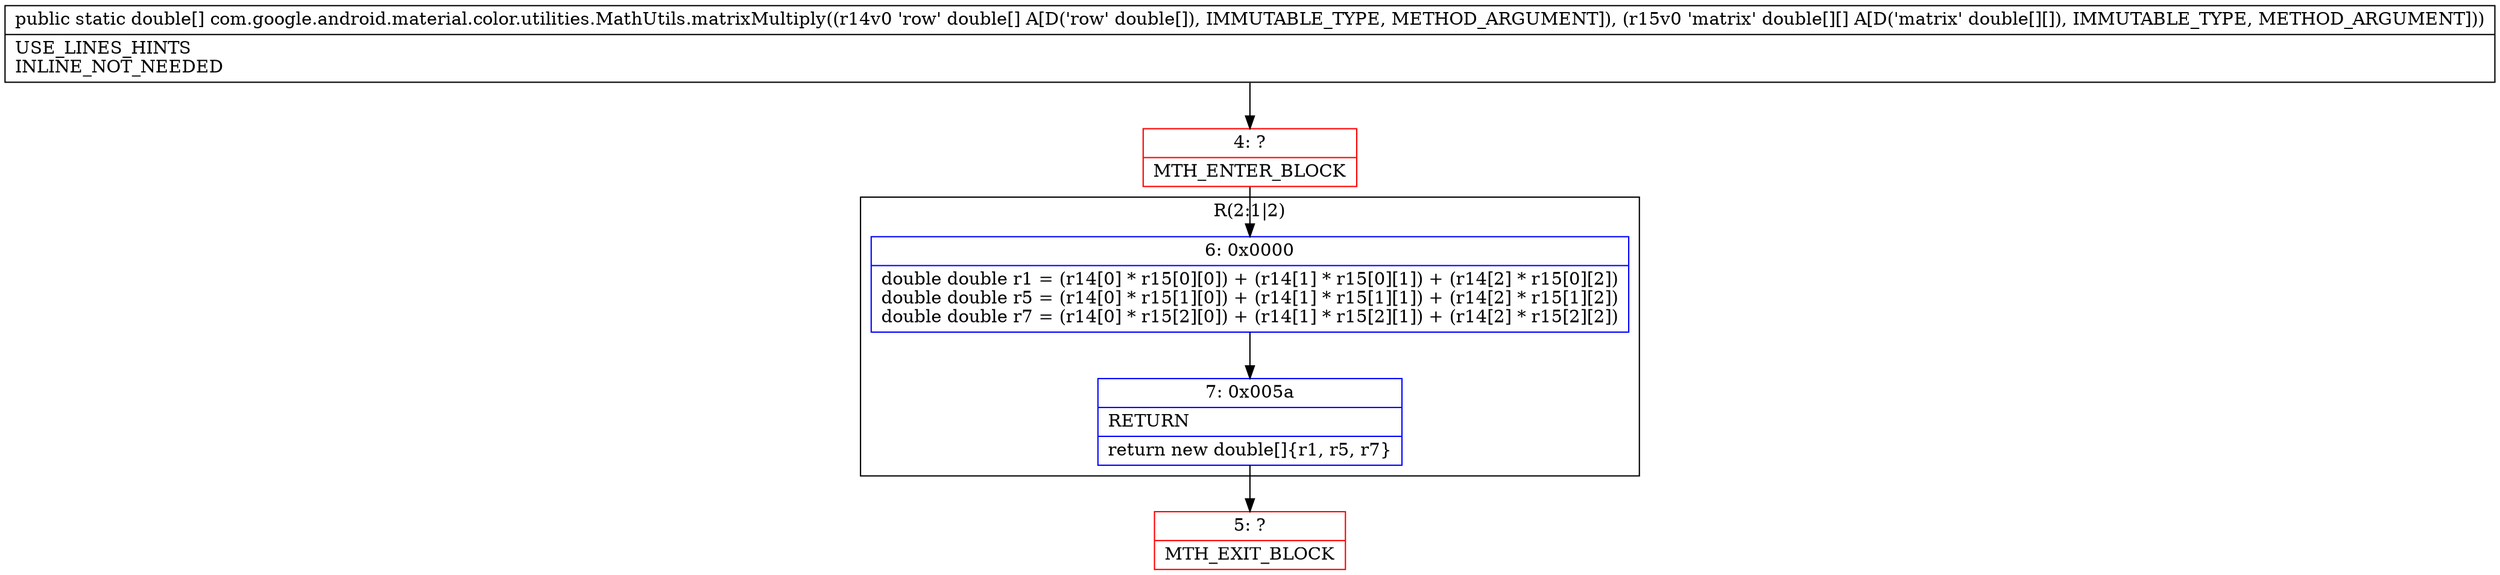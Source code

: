 digraph "CFG forcom.google.android.material.color.utilities.MathUtils.matrixMultiply([D[[D)[D" {
subgraph cluster_Region_41438258 {
label = "R(2:1|2)";
node [shape=record,color=blue];
Node_6 [shape=record,label="{6\:\ 0x0000|double double r1 = (r14[0] * r15[0][0]) + (r14[1] * r15[0][1]) + (r14[2] * r15[0][2])\ldouble double r5 = (r14[0] * r15[1][0]) + (r14[1] * r15[1][1]) + (r14[2] * r15[1][2])\ldouble double r7 = (r14[0] * r15[2][0]) + (r14[1] * r15[2][1]) + (r14[2] * r15[2][2])\l}"];
Node_7 [shape=record,label="{7\:\ 0x005a|RETURN\l|return new double[]\{r1, r5, r7\}\l}"];
}
Node_4 [shape=record,color=red,label="{4\:\ ?|MTH_ENTER_BLOCK\l}"];
Node_5 [shape=record,color=red,label="{5\:\ ?|MTH_EXIT_BLOCK\l}"];
MethodNode[shape=record,label="{public static double[] com.google.android.material.color.utilities.MathUtils.matrixMultiply((r14v0 'row' double[] A[D('row' double[]), IMMUTABLE_TYPE, METHOD_ARGUMENT]), (r15v0 'matrix' double[][] A[D('matrix' double[][]), IMMUTABLE_TYPE, METHOD_ARGUMENT]))  | USE_LINES_HINTS\lINLINE_NOT_NEEDED\l}"];
MethodNode -> Node_4;Node_6 -> Node_7;
Node_7 -> Node_5;
Node_4 -> Node_6;
}

